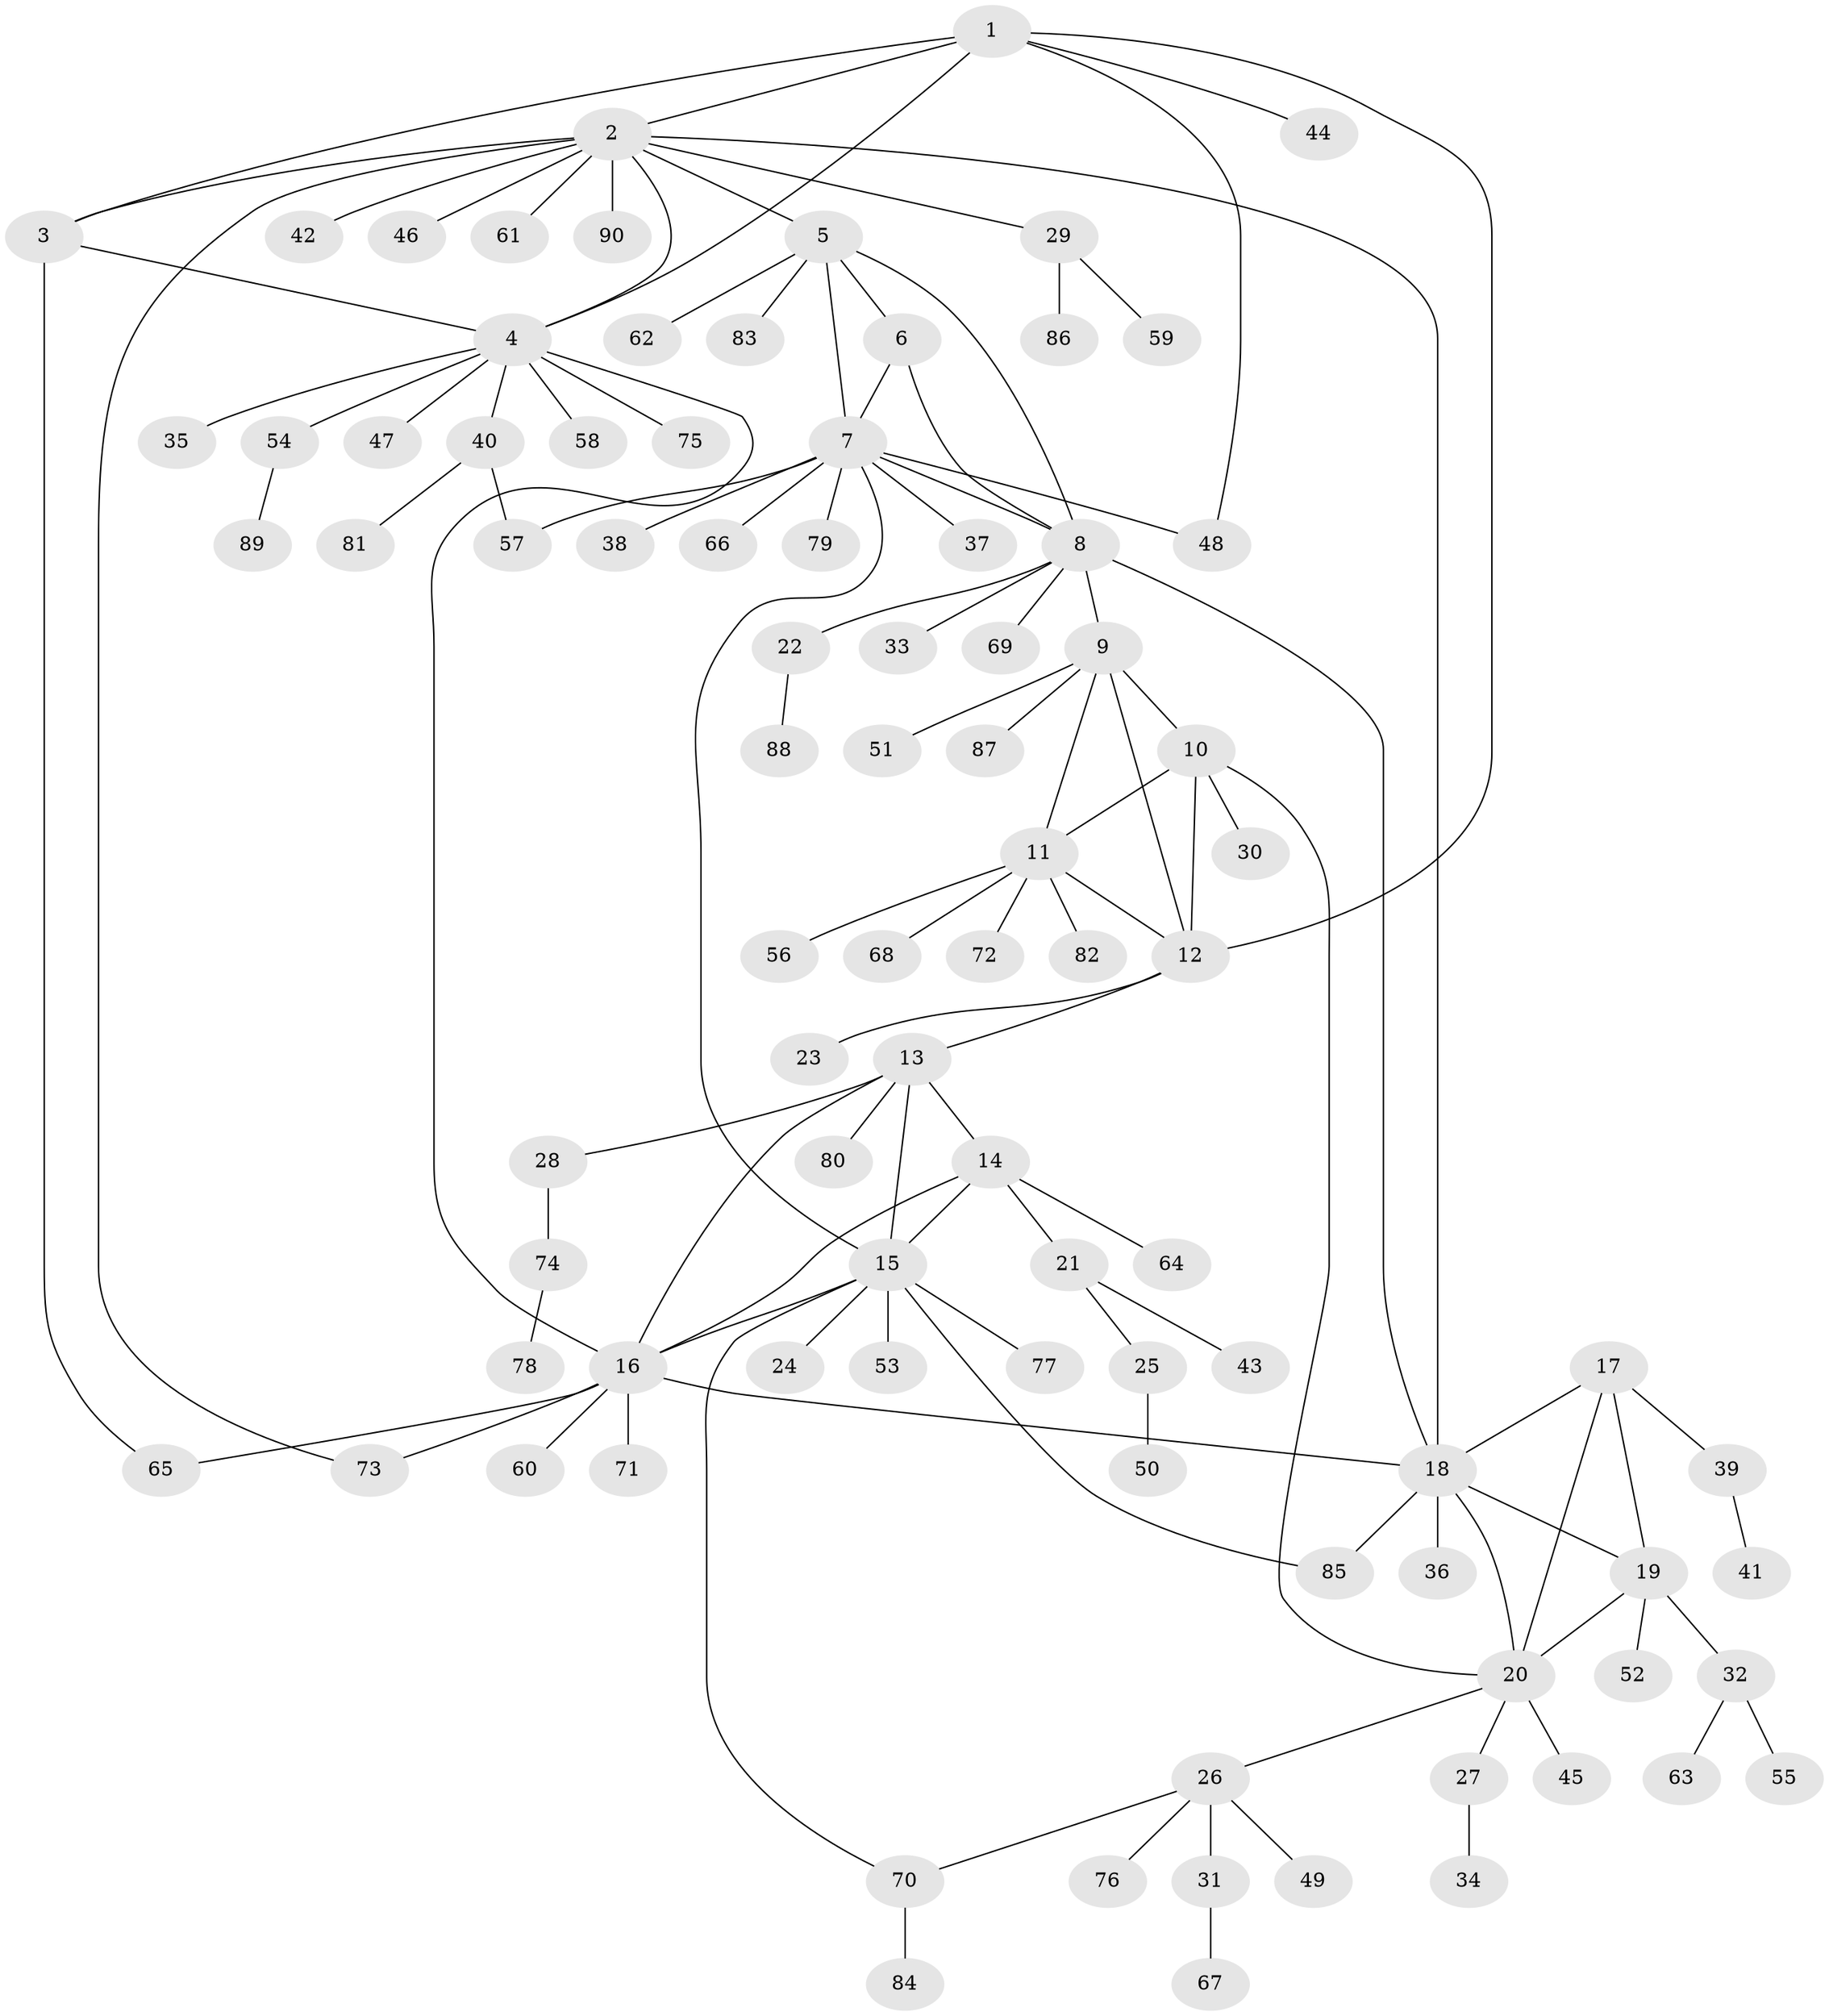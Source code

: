// coarse degree distribution, {5: 0.07692307692307693, 10: 0.015384615384615385, 4: 0.09230769230769231, 9: 0.03076923076923077, 3: 0.046153846153846156, 7: 0.03076923076923077, 6: 0.03076923076923077, 8: 0.03076923076923077, 2: 0.18461538461538463, 1: 0.46153846153846156}
// Generated by graph-tools (version 1.1) at 2025/52/03/04/25 22:52:20]
// undirected, 90 vertices, 116 edges
graph export_dot {
  node [color=gray90,style=filled];
  1;
  2;
  3;
  4;
  5;
  6;
  7;
  8;
  9;
  10;
  11;
  12;
  13;
  14;
  15;
  16;
  17;
  18;
  19;
  20;
  21;
  22;
  23;
  24;
  25;
  26;
  27;
  28;
  29;
  30;
  31;
  32;
  33;
  34;
  35;
  36;
  37;
  38;
  39;
  40;
  41;
  42;
  43;
  44;
  45;
  46;
  47;
  48;
  49;
  50;
  51;
  52;
  53;
  54;
  55;
  56;
  57;
  58;
  59;
  60;
  61;
  62;
  63;
  64;
  65;
  66;
  67;
  68;
  69;
  70;
  71;
  72;
  73;
  74;
  75;
  76;
  77;
  78;
  79;
  80;
  81;
  82;
  83;
  84;
  85;
  86;
  87;
  88;
  89;
  90;
  1 -- 2;
  1 -- 3;
  1 -- 4;
  1 -- 12;
  1 -- 44;
  1 -- 48;
  2 -- 3;
  2 -- 4;
  2 -- 5;
  2 -- 18;
  2 -- 29;
  2 -- 42;
  2 -- 46;
  2 -- 61;
  2 -- 73;
  2 -- 90;
  3 -- 4;
  3 -- 65;
  4 -- 16;
  4 -- 35;
  4 -- 40;
  4 -- 47;
  4 -- 54;
  4 -- 58;
  4 -- 75;
  5 -- 6;
  5 -- 7;
  5 -- 8;
  5 -- 62;
  5 -- 83;
  6 -- 7;
  6 -- 8;
  7 -- 8;
  7 -- 15;
  7 -- 37;
  7 -- 38;
  7 -- 48;
  7 -- 57;
  7 -- 66;
  7 -- 79;
  8 -- 9;
  8 -- 18;
  8 -- 22;
  8 -- 33;
  8 -- 69;
  9 -- 10;
  9 -- 11;
  9 -- 12;
  9 -- 51;
  9 -- 87;
  10 -- 11;
  10 -- 12;
  10 -- 20;
  10 -- 30;
  11 -- 12;
  11 -- 56;
  11 -- 68;
  11 -- 72;
  11 -- 82;
  12 -- 13;
  12 -- 23;
  13 -- 14;
  13 -- 15;
  13 -- 16;
  13 -- 28;
  13 -- 80;
  14 -- 15;
  14 -- 16;
  14 -- 21;
  14 -- 64;
  15 -- 16;
  15 -- 24;
  15 -- 53;
  15 -- 70;
  15 -- 77;
  15 -- 85;
  16 -- 18;
  16 -- 60;
  16 -- 65;
  16 -- 71;
  16 -- 73;
  17 -- 18;
  17 -- 19;
  17 -- 20;
  17 -- 39;
  18 -- 19;
  18 -- 20;
  18 -- 36;
  18 -- 85;
  19 -- 20;
  19 -- 32;
  19 -- 52;
  20 -- 26;
  20 -- 27;
  20 -- 45;
  21 -- 25;
  21 -- 43;
  22 -- 88;
  25 -- 50;
  26 -- 31;
  26 -- 49;
  26 -- 70;
  26 -- 76;
  27 -- 34;
  28 -- 74;
  29 -- 59;
  29 -- 86;
  31 -- 67;
  32 -- 55;
  32 -- 63;
  39 -- 41;
  40 -- 57;
  40 -- 81;
  54 -- 89;
  70 -- 84;
  74 -- 78;
}
